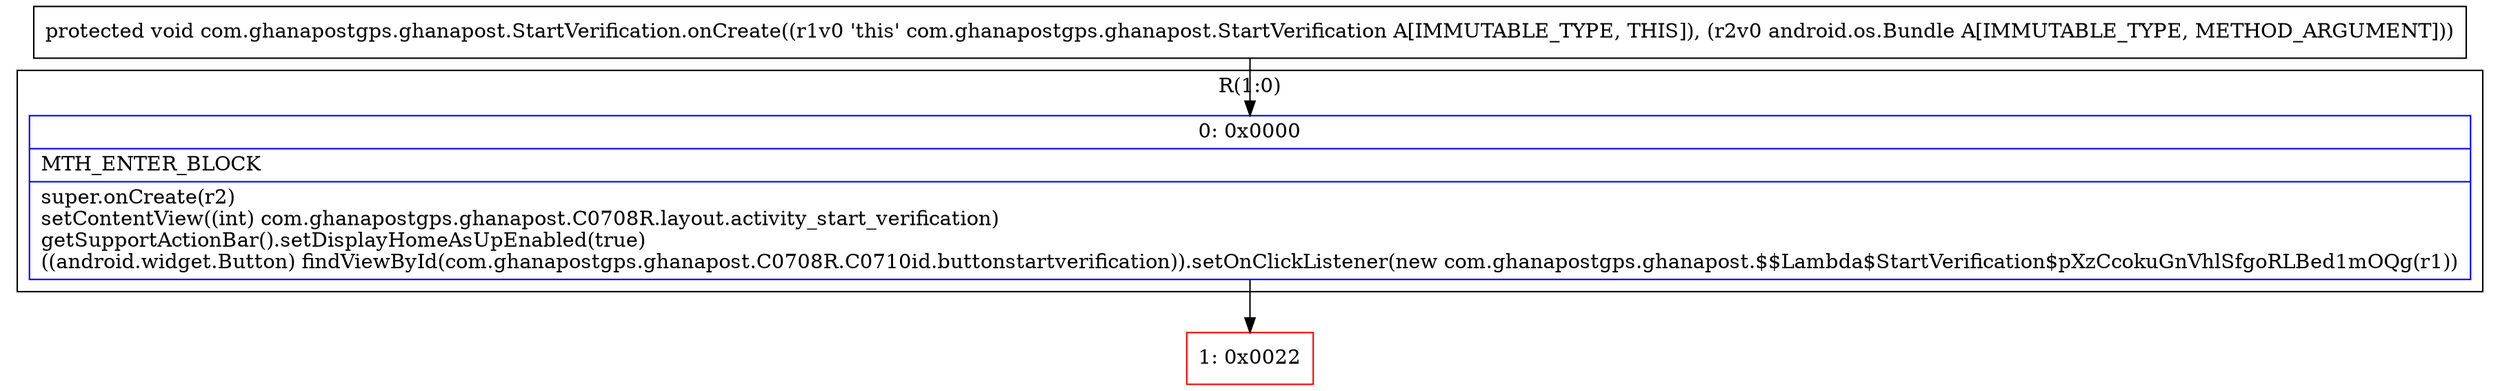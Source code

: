 digraph "CFG forcom.ghanapostgps.ghanapost.StartVerification.onCreate(Landroid\/os\/Bundle;)V" {
subgraph cluster_Region_368162271 {
label = "R(1:0)";
node [shape=record,color=blue];
Node_0 [shape=record,label="{0\:\ 0x0000|MTH_ENTER_BLOCK\l|super.onCreate(r2)\lsetContentView((int) com.ghanapostgps.ghanapost.C0708R.layout.activity_start_verification)\lgetSupportActionBar().setDisplayHomeAsUpEnabled(true)\l((android.widget.Button) findViewById(com.ghanapostgps.ghanapost.C0708R.C0710id.buttonstartverification)).setOnClickListener(new com.ghanapostgps.ghanapost.$$Lambda$StartVerification$pXzCcokuGnVhlSfgoRLBed1mOQg(r1))\l}"];
}
Node_1 [shape=record,color=red,label="{1\:\ 0x0022}"];
MethodNode[shape=record,label="{protected void com.ghanapostgps.ghanapost.StartVerification.onCreate((r1v0 'this' com.ghanapostgps.ghanapost.StartVerification A[IMMUTABLE_TYPE, THIS]), (r2v0 android.os.Bundle A[IMMUTABLE_TYPE, METHOD_ARGUMENT])) }"];
MethodNode -> Node_0;
Node_0 -> Node_1;
}

